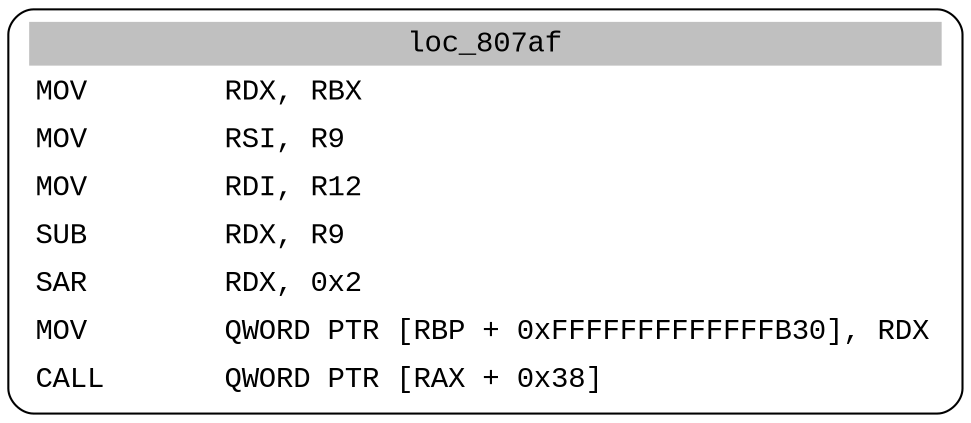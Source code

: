 digraph asm_graph {
1941 [
shape="Mrecord" fontname="Courier New"label =<<table border="0" cellborder="0" cellpadding="3"><tr><td align="center" colspan="2" bgcolor="grey">loc_807af</td></tr><tr><td align="left">MOV        RDX, RBX</td></tr><tr><td align="left">MOV        RSI, R9</td></tr><tr><td align="left">MOV        RDI, R12</td></tr><tr><td align="left">SUB        RDX, R9</td></tr><tr><td align="left">SAR        RDX, 0x2</td></tr><tr><td align="left">MOV        QWORD PTR [RBP + 0xFFFFFFFFFFFFFB30], RDX</td></tr><tr><td align="left">CALL       QWORD PTR [RAX + 0x38]</td></tr></table>> ];
}